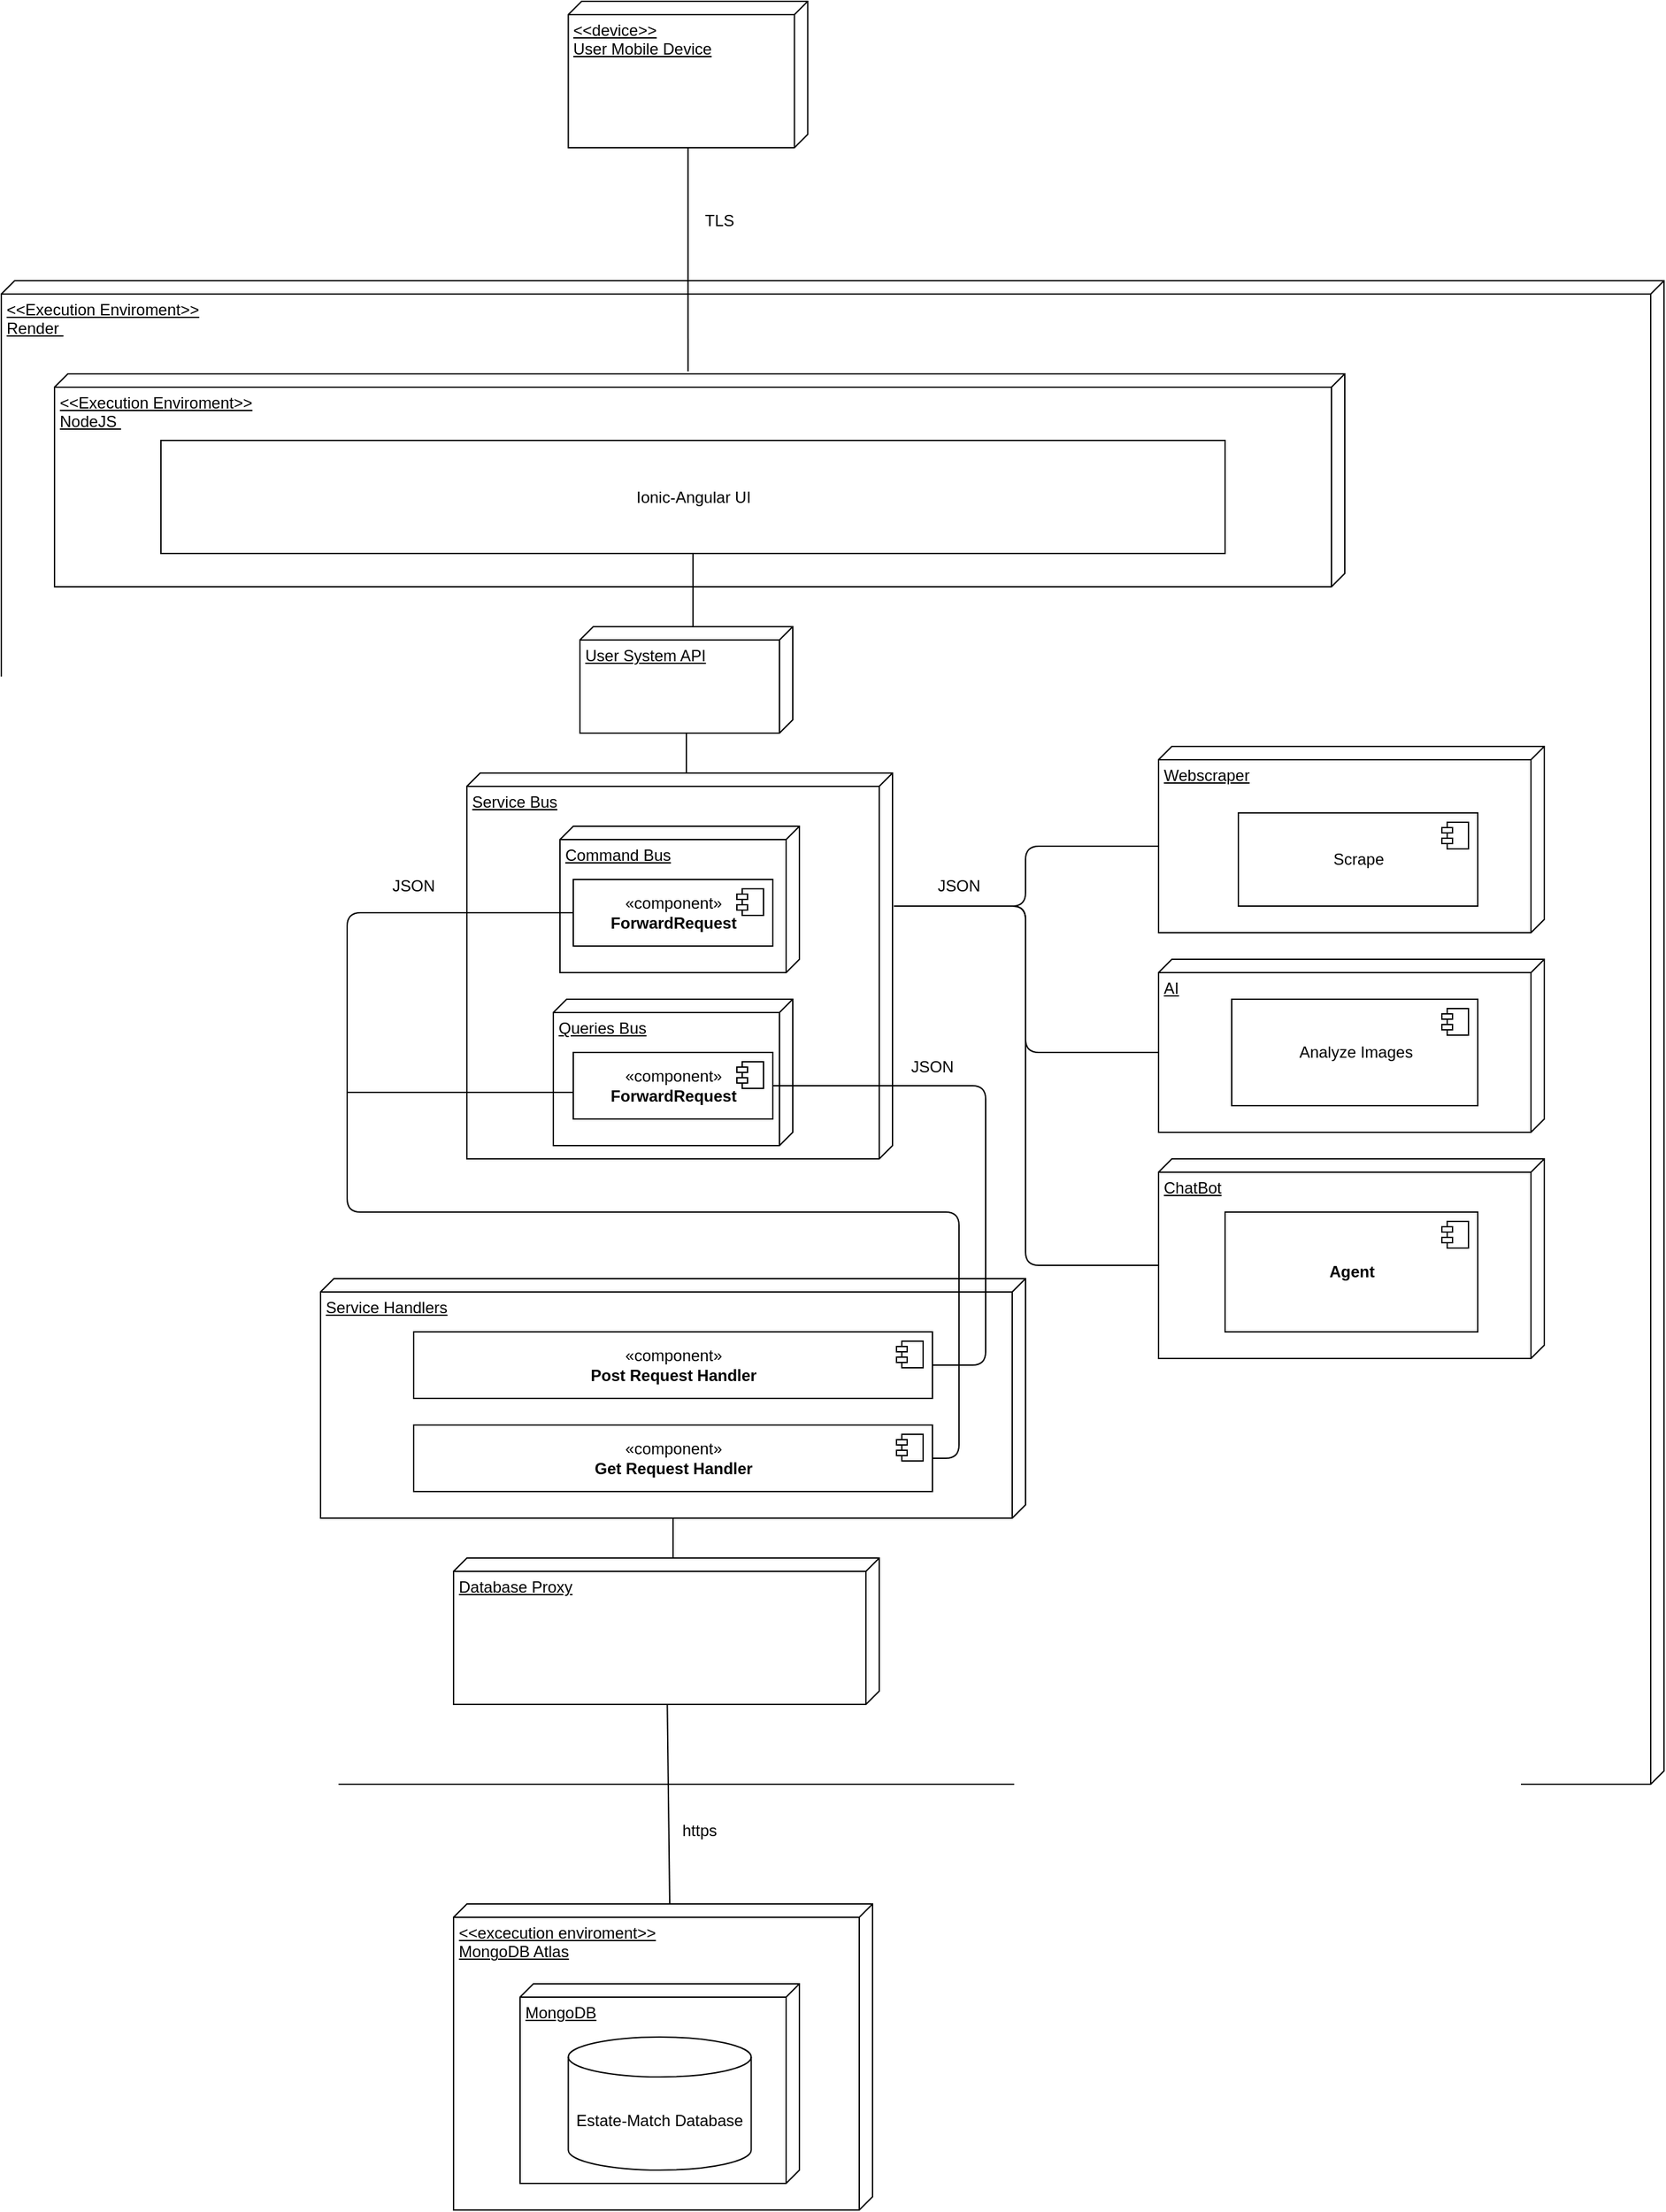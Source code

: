 <mxfile>
    <diagram id="rMmxoawrNMyvoH2OOui6" name="Page-1">
        <mxGraphModel dx="1957" dy="692" grid="1" gridSize="10" guides="1" tooltips="1" connect="1" arrows="1" fold="1" page="1" pageScale="1" pageWidth="850" pageHeight="1100" math="0" shadow="0">
            <root>
                <mxCell id="0"/>
                <mxCell id="1" parent="0"/>
                <mxCell id="2" value="&amp;lt;&amp;lt;Execution Enviroment&amp;gt;&amp;gt;&lt;br&gt;Render&amp;nbsp;" style="verticalAlign=top;align=left;spacingTop=8;spacingLeft=2;spacingRight=12;shape=cube;size=10;direction=south;fontStyle=4;html=1;" vertex="1" parent="1">
                    <mxGeometry x="-200" y="340" width="1250" height="1130" as="geometry"/>
                </mxCell>
                <mxCell id="57" style="edgeStyle=none;html=1;entryX=-0.012;entryY=0.509;entryDx=0;entryDy=0;entryPerimeter=0;endArrow=none;endFill=0;" edge="1" parent="1" source="5" target="7">
                    <mxGeometry relative="1" as="geometry"/>
                </mxCell>
                <mxCell id="5" value="&amp;lt;&amp;lt;device&amp;gt;&amp;gt;&lt;br&gt;User Mobile Device" style="verticalAlign=top;align=left;spacingTop=8;spacingLeft=2;spacingRight=12;shape=cube;size=10;direction=south;fontStyle=4;html=1;" vertex="1" parent="1">
                    <mxGeometry x="226.25" y="130" width="180" height="110" as="geometry"/>
                </mxCell>
                <mxCell id="7" value="&amp;lt;&amp;lt;Execution Enviroment&amp;gt;&amp;gt;&lt;br&gt;NodeJS&amp;nbsp;" style="verticalAlign=top;align=left;spacingTop=8;spacingLeft=2;spacingRight=12;shape=cube;size=10;direction=south;fontStyle=4;html=1;" vertex="1" parent="1">
                    <mxGeometry x="-160" y="410" width="970" height="160" as="geometry"/>
                </mxCell>
                <mxCell id="55" style="edgeStyle=none;html=1;entryX=0;entryY=0;entryDx=0;entryDy=75;entryPerimeter=0;endArrow=none;endFill=0;" edge="1" parent="1" source="8" target="9">
                    <mxGeometry relative="1" as="geometry"/>
                </mxCell>
                <mxCell id="8" value="Ionic-Angular UI" style="html=1;" vertex="1" parent="1">
                    <mxGeometry x="-80" y="460" width="800" height="85" as="geometry"/>
                </mxCell>
                <mxCell id="56" style="edgeStyle=none;html=1;endArrow=none;endFill=0;entryX=0;entryY=0;entryDx=0;entryDy=155;entryPerimeter=0;" edge="1" parent="1" source="9" target="10">
                    <mxGeometry relative="1" as="geometry"/>
                </mxCell>
                <mxCell id="9" value="User System API" style="verticalAlign=top;align=left;spacingTop=8;spacingLeft=2;spacingRight=12;shape=cube;size=10;direction=south;fontStyle=4;html=1;" vertex="1" parent="1">
                    <mxGeometry x="235" y="600" width="160" height="80" as="geometry"/>
                </mxCell>
                <mxCell id="10" value="Service Bus" style="verticalAlign=top;align=left;spacingTop=8;spacingLeft=2;spacingRight=12;shape=cube;size=10;direction=south;fontStyle=4;html=1;" vertex="1" parent="1">
                    <mxGeometry x="150" y="710" width="320" height="290" as="geometry"/>
                </mxCell>
                <mxCell id="11" value="Command Bus" style="verticalAlign=top;align=left;spacingTop=8;spacingLeft=2;spacingRight=12;shape=cube;size=10;direction=south;fontStyle=4;html=1;" vertex="1" parent="1">
                    <mxGeometry x="220" y="750" width="180" height="110" as="geometry"/>
                </mxCell>
                <mxCell id="12" value="Queries Bus" style="verticalAlign=top;align=left;spacingTop=8;spacingLeft=2;spacingRight=12;shape=cube;size=10;direction=south;fontStyle=4;html=1;" vertex="1" parent="1">
                    <mxGeometry x="215" y="880" width="180" height="110" as="geometry"/>
                </mxCell>
                <mxCell id="29" style="edgeStyle=none;html=1;entryX=0;entryY=0;entryDx=0;entryDy=155;entryPerimeter=0;endArrow=none;endFill=0;" edge="1" parent="1" source="13" target="28">
                    <mxGeometry relative="1" as="geometry"/>
                </mxCell>
                <mxCell id="13" value="Service Handlers" style="verticalAlign=top;align=left;spacingTop=8;spacingLeft=2;spacingRight=12;shape=cube;size=10;direction=south;fontStyle=4;html=1;" vertex="1" parent="1">
                    <mxGeometry x="40" y="1090" width="530" height="180" as="geometry"/>
                </mxCell>
                <mxCell id="34" style="edgeStyle=none;html=1;exitX=1;exitY=0.5;exitDx=0;exitDy=0;endArrow=none;endFill=0;entryX=1;entryY=0.5;entryDx=0;entryDy=0;" edge="1" parent="1" source="16" target="20">
                    <mxGeometry relative="1" as="geometry">
                        <Array as="points">
                            <mxPoint x="540" y="945"/>
                            <mxPoint x="540" y="1155"/>
                        </Array>
                    </mxGeometry>
                </mxCell>
                <mxCell id="16" value="«component»&lt;br&gt;&lt;b&gt;ForwardRequest&lt;/b&gt;" style="html=1;dropTarget=0;" vertex="1" parent="1">
                    <mxGeometry x="230" y="920" width="150" height="50" as="geometry"/>
                </mxCell>
                <mxCell id="17" value="" style="shape=module;jettyWidth=8;jettyHeight=4;" vertex="1" parent="16">
                    <mxGeometry x="1" width="20" height="20" relative="1" as="geometry">
                        <mxPoint x="-27" y="7" as="offset"/>
                    </mxGeometry>
                </mxCell>
                <mxCell id="32" style="edgeStyle=none;html=1;endArrow=none;endFill=0;entryX=1;entryY=0.5;entryDx=0;entryDy=0;" edge="1" parent="1" source="18" target="22">
                    <mxGeometry relative="1" as="geometry">
                        <Array as="points">
                            <mxPoint x="60" y="815"/>
                            <mxPoint x="60" y="930"/>
                            <mxPoint x="60" y="1040"/>
                            <mxPoint x="310" y="1040"/>
                            <mxPoint x="520" y="1040"/>
                            <mxPoint x="520" y="1225"/>
                        </Array>
                    </mxGeometry>
                </mxCell>
                <mxCell id="38" style="edgeStyle=none;html=1;entryX=0;entryY=0;entryDx=75;entryDy=290;entryPerimeter=0;endArrow=none;endFill=0;exitX=0.345;exitY=-0.012;exitDx=0;exitDy=0;exitPerimeter=0;" edge="1" parent="1" source="10" target="35">
                    <mxGeometry relative="1" as="geometry">
                        <mxPoint x="480" y="815" as="sourcePoint"/>
                        <Array as="points">
                            <mxPoint x="570" y="810"/>
                            <mxPoint x="570" y="765"/>
                        </Array>
                    </mxGeometry>
                </mxCell>
                <mxCell id="39" style="edgeStyle=none;html=1;entryX=0;entryY=0;entryDx=70;entryDy=290;entryPerimeter=0;endArrow=none;endFill=0;" edge="1" parent="1" target="36">
                    <mxGeometry relative="1" as="geometry">
                        <mxPoint x="480" y="810" as="sourcePoint"/>
                        <Array as="points">
                            <mxPoint x="570" y="810"/>
                            <mxPoint x="570" y="920"/>
                        </Array>
                    </mxGeometry>
                </mxCell>
                <mxCell id="40" style="edgeStyle=none;html=1;exitX=0.345;exitY=-0.003;exitDx=0;exitDy=0;entryX=0;entryY=0;entryDx=80;entryDy=290;entryPerimeter=0;endArrow=none;endFill=0;exitPerimeter=0;" edge="1" parent="1" source="10" target="37">
                    <mxGeometry relative="1" as="geometry">
                        <Array as="points">
                            <mxPoint x="570" y="810"/>
                            <mxPoint x="570" y="1080"/>
                        </Array>
                    </mxGeometry>
                </mxCell>
                <mxCell id="18" value="«component»&lt;br&gt;&lt;b&gt;ForwardRequest&lt;/b&gt;" style="html=1;dropTarget=0;" vertex="1" parent="1">
                    <mxGeometry x="230" y="790" width="150" height="50" as="geometry"/>
                </mxCell>
                <mxCell id="19" value="" style="shape=module;jettyWidth=8;jettyHeight=4;" vertex="1" parent="18">
                    <mxGeometry x="1" width="20" height="20" relative="1" as="geometry">
                        <mxPoint x="-27" y="7" as="offset"/>
                    </mxGeometry>
                </mxCell>
                <mxCell id="20" value="«component»&lt;br&gt;&lt;b&gt;Post Request Handler&lt;/b&gt;" style="html=1;dropTarget=0;" vertex="1" parent="1">
                    <mxGeometry x="110" y="1130" width="390" height="50" as="geometry"/>
                </mxCell>
                <mxCell id="21" value="" style="shape=module;jettyWidth=8;jettyHeight=4;" vertex="1" parent="20">
                    <mxGeometry x="1" width="20" height="20" relative="1" as="geometry">
                        <mxPoint x="-27" y="7" as="offset"/>
                    </mxGeometry>
                </mxCell>
                <mxCell id="22" value="«component»&lt;br&gt;&lt;b&gt;Get Request Handler&lt;/b&gt;" style="html=1;dropTarget=0;" vertex="1" parent="1">
                    <mxGeometry x="110" y="1200" width="390" height="50" as="geometry"/>
                </mxCell>
                <mxCell id="23" value="" style="shape=module;jettyWidth=8;jettyHeight=4;" vertex="1" parent="22">
                    <mxGeometry x="1" width="20" height="20" relative="1" as="geometry">
                        <mxPoint x="-27" y="7" as="offset"/>
                    </mxGeometry>
                </mxCell>
                <mxCell id="53" style="edgeStyle=none;html=1;entryX=0;entryY=0;entryDx=0;entryDy=152.5;entryPerimeter=0;endArrow=none;endFill=0;" edge="1" parent="1" source="28" target="48">
                    <mxGeometry relative="1" as="geometry"/>
                </mxCell>
                <mxCell id="28" value="Database Proxy" style="verticalAlign=top;align=left;spacingTop=8;spacingLeft=2;spacingRight=12;shape=cube;size=10;direction=south;fontStyle=4;html=1;" vertex="1" parent="1">
                    <mxGeometry x="140" y="1300" width="320" height="110" as="geometry"/>
                </mxCell>
                <mxCell id="33" value="" style="line;strokeWidth=1;fillColor=none;align=left;verticalAlign=middle;spacingTop=-1;spacingLeft=3;spacingRight=3;rotatable=0;labelPosition=right;points=[];portConstraint=eastwest;strokeColor=inherit;" vertex="1" parent="1">
                    <mxGeometry x="60" y="946" width="170" height="8" as="geometry"/>
                </mxCell>
                <mxCell id="35" value="Webscraper" style="verticalAlign=top;align=left;spacingTop=8;spacingLeft=2;spacingRight=12;shape=cube;size=10;direction=south;fontStyle=4;html=1;" vertex="1" parent="1">
                    <mxGeometry x="670" y="690" width="290" height="140" as="geometry"/>
                </mxCell>
                <mxCell id="36" value="AI" style="verticalAlign=top;align=left;spacingTop=8;spacingLeft=2;spacingRight=12;shape=cube;size=10;direction=south;fontStyle=4;html=1;" vertex="1" parent="1">
                    <mxGeometry x="670" y="850" width="290" height="130" as="geometry"/>
                </mxCell>
                <mxCell id="37" value="ChatBot" style="verticalAlign=top;align=left;spacingTop=8;spacingLeft=2;spacingRight=12;shape=cube;size=10;direction=south;fontStyle=4;html=1;" vertex="1" parent="1">
                    <mxGeometry x="670" y="1000" width="290" height="150" as="geometry"/>
                </mxCell>
                <mxCell id="42" value="&lt;b&gt;Agent&lt;/b&gt;" style="html=1;dropTarget=0;" vertex="1" parent="1">
                    <mxGeometry x="720" y="1040" width="190" height="90" as="geometry"/>
                </mxCell>
                <mxCell id="43" value="" style="shape=module;jettyWidth=8;jettyHeight=4;" vertex="1" parent="42">
                    <mxGeometry x="1" width="20" height="20" relative="1" as="geometry">
                        <mxPoint x="-27" y="7" as="offset"/>
                    </mxGeometry>
                </mxCell>
                <mxCell id="44" value="Analyze Images" style="html=1;dropTarget=0;" vertex="1" parent="1">
                    <mxGeometry x="725" y="880" width="185" height="80" as="geometry"/>
                </mxCell>
                <mxCell id="45" value="" style="shape=module;jettyWidth=8;jettyHeight=4;" vertex="1" parent="44">
                    <mxGeometry x="1" width="20" height="20" relative="1" as="geometry">
                        <mxPoint x="-27" y="7" as="offset"/>
                    </mxGeometry>
                </mxCell>
                <mxCell id="46" value="Scrape" style="html=1;dropTarget=0;" vertex="1" parent="1">
                    <mxGeometry x="730" y="740" width="180" height="70" as="geometry"/>
                </mxCell>
                <mxCell id="47" value="" style="shape=module;jettyWidth=8;jettyHeight=4;" vertex="1" parent="46">
                    <mxGeometry x="1" width="20" height="20" relative="1" as="geometry">
                        <mxPoint x="-27" y="7" as="offset"/>
                    </mxGeometry>
                </mxCell>
                <mxCell id="48" value="&amp;lt;&amp;lt;excecution enviroment&amp;gt;&amp;gt;&lt;br&gt;MongoDB Atlas" style="verticalAlign=top;align=left;spacingTop=8;spacingLeft=2;spacingRight=12;shape=cube;size=10;direction=south;fontStyle=4;html=1;" vertex="1" parent="1">
                    <mxGeometry x="140" y="1560" width="315" height="230" as="geometry"/>
                </mxCell>
                <mxCell id="49" value="MongoDB" style="verticalAlign=top;align=left;spacingTop=8;spacingLeft=2;spacingRight=12;shape=cube;size=10;direction=south;fontStyle=4;html=1;" vertex="1" parent="1">
                    <mxGeometry x="190" y="1620" width="210" height="150" as="geometry"/>
                </mxCell>
                <mxCell id="51" value="Estate-Match Database" style="shape=cylinder3;whiteSpace=wrap;html=1;boundedLbl=1;backgroundOutline=1;size=15;" vertex="1" parent="1">
                    <mxGeometry x="226.25" y="1660" width="137.5" height="100" as="geometry"/>
                </mxCell>
                <mxCell id="54" value="https" style="text;html=1;strokeColor=none;fillColor=none;align=center;verticalAlign=middle;whiteSpace=wrap;rounded=0;" vertex="1" parent="1">
                    <mxGeometry x="295" y="1490" width="60" height="30" as="geometry"/>
                </mxCell>
                <mxCell id="58" value="TLS" style="text;html=1;strokeColor=none;fillColor=none;align=center;verticalAlign=middle;whiteSpace=wrap;rounded=0;" vertex="1" parent="1">
                    <mxGeometry x="310" y="280" width="60" height="30" as="geometry"/>
                </mxCell>
                <mxCell id="59" value="JSON" style="text;html=1;strokeColor=none;fillColor=none;align=center;verticalAlign=middle;whiteSpace=wrap;rounded=0;" vertex="1" parent="1">
                    <mxGeometry x="490" y="780" width="60" height="30" as="geometry"/>
                </mxCell>
                <mxCell id="60" value="JSON" style="text;html=1;strokeColor=none;fillColor=none;align=center;verticalAlign=middle;whiteSpace=wrap;rounded=0;" vertex="1" parent="1">
                    <mxGeometry x="80" y="780" width="60" height="30" as="geometry"/>
                </mxCell>
                <mxCell id="61" value="JSON" style="text;html=1;strokeColor=none;fillColor=none;align=center;verticalAlign=middle;whiteSpace=wrap;rounded=0;" vertex="1" parent="1">
                    <mxGeometry x="470" y="916" width="60" height="30" as="geometry"/>
                </mxCell>
            </root>
        </mxGraphModel>
    </diagram>
</mxfile>